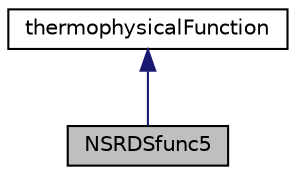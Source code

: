 digraph "NSRDSfunc5"
{
  bgcolor="transparent";
  edge [fontname="Helvetica",fontsize="10",labelfontname="Helvetica",labelfontsize="10"];
  node [fontname="Helvetica",fontsize="10",shape=record];
  Node0 [label="NSRDSfunc5",height=0.2,width=0.4,color="black", fillcolor="grey75", style="filled", fontcolor="black"];
  Node1 -> Node0 [dir="back",color="midnightblue",fontsize="10",style="solid",fontname="Helvetica"];
  Node1 [label="thermophysicalFunction",height=0.2,width=0.4,color="black",URL="$a31805.html",tooltip="Abstract base class for thermo-physical functions. "];
}

